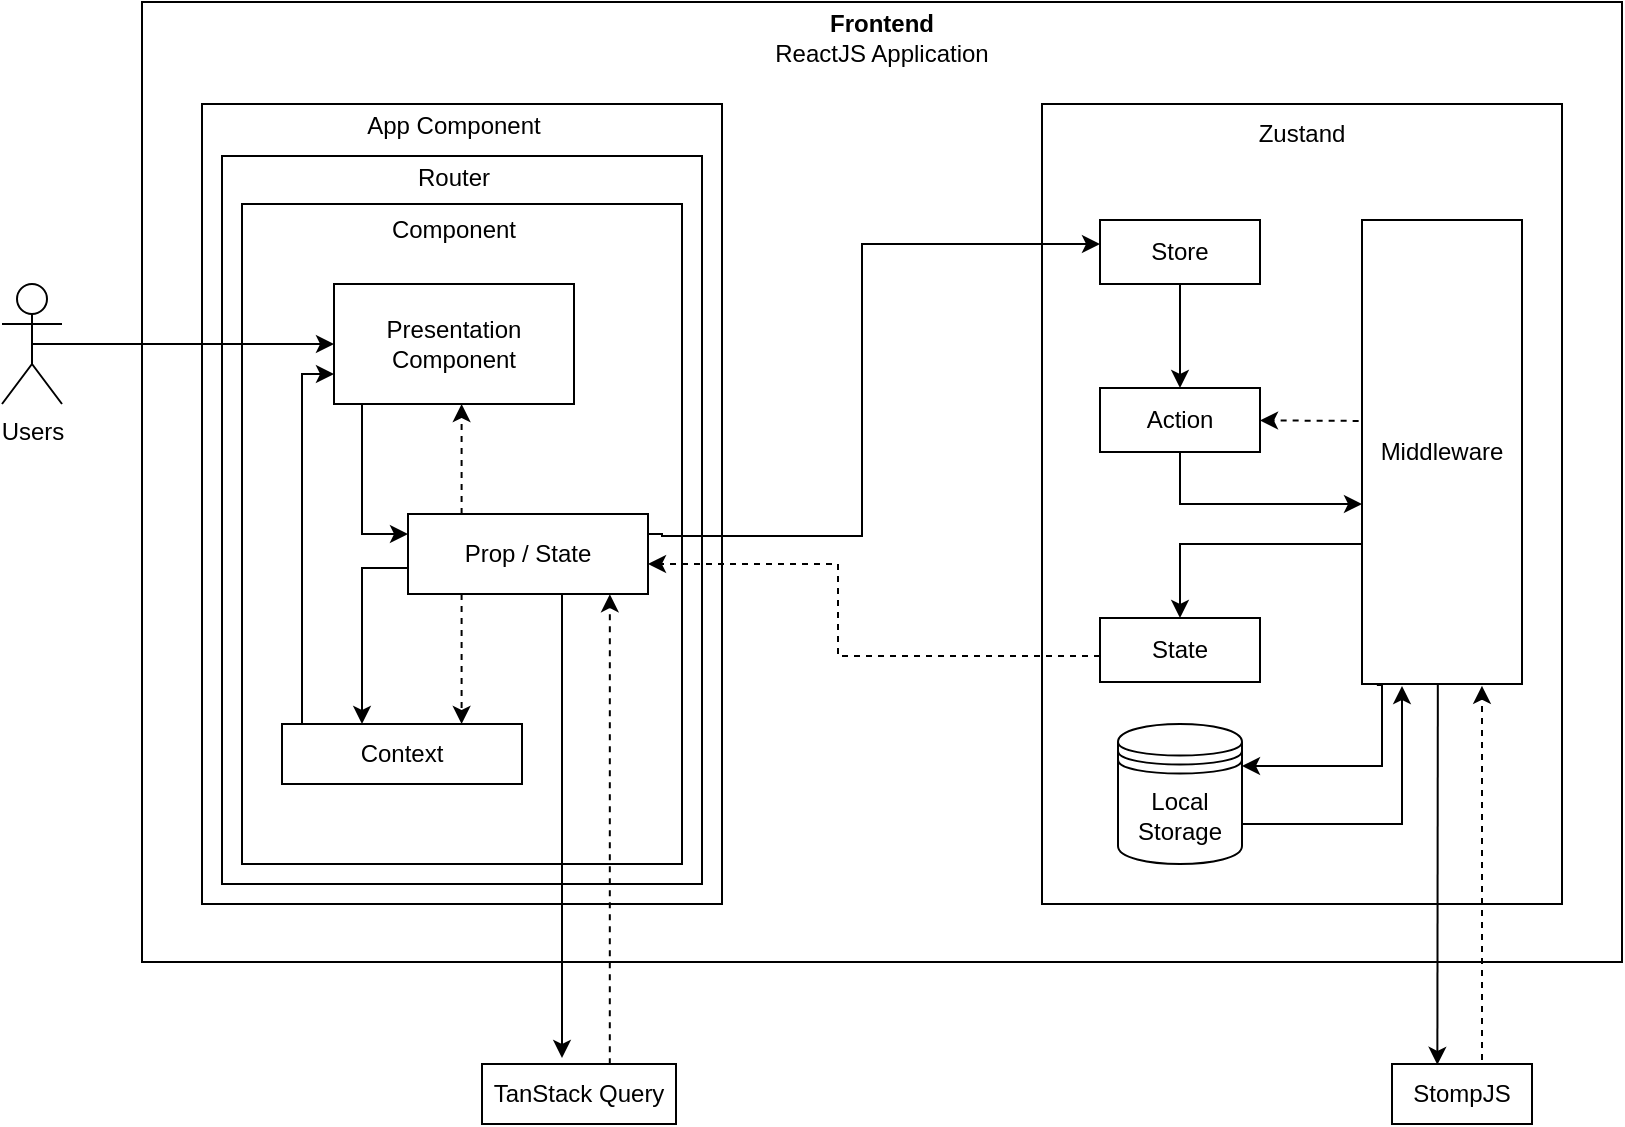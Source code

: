 <mxfile version="24.1.0" type="google">
  <diagram name="Page-1" id="2COKxuoeFehiwt_Xjwyw">
    <mxGraphModel grid="1" page="1" gridSize="10" guides="1" tooltips="1" connect="1" arrows="1" fold="1" pageScale="1" pageWidth="850" pageHeight="1100" math="0" shadow="0">
      <root>
        <mxCell id="0" />
        <mxCell id="1" parent="0" />
        <mxCell id="DVC3D0L8lzgn9RZK1v0j-1" value="" style="rounded=0;whiteSpace=wrap;html=1;" vertex="1" parent="1">
          <mxGeometry x="70" y="139" width="740" height="480" as="geometry" />
        </mxCell>
        <mxCell id="DVC3D0L8lzgn9RZK1v0j-2" value="Frontend&lt;br&gt;&lt;span style=&quot;font-weight: normal;&quot;&gt;ReactJS Application&lt;/span&gt;" style="text;html=1;align=center;verticalAlign=middle;whiteSpace=wrap;rounded=0;fontStyle=1" vertex="1" parent="1">
          <mxGeometry x="370" y="142" width="140" height="30" as="geometry" />
        </mxCell>
        <mxCell id="DVC3D0L8lzgn9RZK1v0j-3" value="" style="rounded=0;whiteSpace=wrap;html=1;" vertex="1" parent="1">
          <mxGeometry x="100" y="190" width="260" height="400" as="geometry" />
        </mxCell>
        <mxCell id="DVC3D0L8lzgn9RZK1v0j-4" value="" style="rounded=0;whiteSpace=wrap;html=1;" vertex="1" parent="1">
          <mxGeometry x="520" y="190" width="260" height="400" as="geometry" />
        </mxCell>
        <mxCell id="DVC3D0L8lzgn9RZK1v0j-5" value="App Component" style="text;html=1;align=center;verticalAlign=middle;whiteSpace=wrap;rounded=0;" vertex="1" parent="1">
          <mxGeometry x="181" y="186" width="90" height="30" as="geometry" />
        </mxCell>
        <mxCell id="DVC3D0L8lzgn9RZK1v0j-6" value="" style="rounded=0;whiteSpace=wrap;html=1;" vertex="1" parent="1">
          <mxGeometry x="110" y="216" width="240" height="364" as="geometry" />
        </mxCell>
        <mxCell id="DVC3D0L8lzgn9RZK1v0j-7" value="Router" style="text;html=1;align=center;verticalAlign=middle;whiteSpace=wrap;rounded=0;" vertex="1" parent="1">
          <mxGeometry x="181" y="212" width="90" height="30" as="geometry" />
        </mxCell>
        <mxCell id="DVC3D0L8lzgn9RZK1v0j-8" value="" style="rounded=0;whiteSpace=wrap;html=1;" vertex="1" parent="1">
          <mxGeometry x="120" y="240" width="220" height="330" as="geometry" />
        </mxCell>
        <mxCell id="DVC3D0L8lzgn9RZK1v0j-9" value="Component" style="text;html=1;align=center;verticalAlign=middle;whiteSpace=wrap;rounded=0;" vertex="1" parent="1">
          <mxGeometry x="181" y="238" width="90" height="30" as="geometry" />
        </mxCell>
        <mxCell id="DVC3D0L8lzgn9RZK1v0j-15" value="" style="edgeStyle=orthogonalEdgeStyle;rounded=0;orthogonalLoop=1;jettySize=auto;html=1;entryX=0;entryY=0.25;entryDx=0;entryDy=0;" edge="1" parent="1" target="DVC3D0L8lzgn9RZK1v0j-12">
          <mxGeometry relative="1" as="geometry">
            <mxPoint x="190" y="340" as="sourcePoint" />
            <mxPoint x="200" y="415" as="targetPoint" />
            <Array as="points">
              <mxPoint x="180" y="340" />
              <mxPoint x="180" y="405" />
            </Array>
            <mxPoint as="offset" />
          </mxGeometry>
        </mxCell>
        <mxCell id="DVC3D0L8lzgn9RZK1v0j-10" value="Presentation Component" style="rounded=0;whiteSpace=wrap;html=1;" vertex="1" parent="1">
          <mxGeometry x="166" y="280" width="120" height="60" as="geometry" />
        </mxCell>
        <mxCell id="DVC3D0L8lzgn9RZK1v0j-11" value="Zustand" style="text;html=1;align=center;verticalAlign=middle;whiteSpace=wrap;rounded=0;" vertex="1" parent="1">
          <mxGeometry x="605" y="190" width="90" height="30" as="geometry" />
        </mxCell>
        <mxCell id="DVC3D0L8lzgn9RZK1v0j-17" style="edgeStyle=orthogonalEdgeStyle;rounded=0;orthogonalLoop=1;jettySize=auto;html=1;exitX=0.005;exitY=0.641;exitDx=0;exitDy=0;exitPerimeter=0;" edge="1" parent="1" source="DVC3D0L8lzgn9RZK1v0j-12" target="DVC3D0L8lzgn9RZK1v0j-16">
          <mxGeometry relative="1" as="geometry">
            <mxPoint x="199.52" y="421.76" as="sourcePoint" />
            <mxPoint x="190" y="500" as="targetPoint" />
            <Array as="points">
              <mxPoint x="211" y="421" />
              <mxPoint x="211" y="422" />
              <mxPoint x="180" y="422" />
            </Array>
          </mxGeometry>
        </mxCell>
        <mxCell id="DVC3D0L8lzgn9RZK1v0j-23" style="edgeStyle=orthogonalEdgeStyle;rounded=0;orthogonalLoop=1;jettySize=auto;html=1;exitX=1;exitY=0.25;exitDx=0;exitDy=0;" edge="1" parent="1" source="DVC3D0L8lzgn9RZK1v0j-12" target="DVC3D0L8lzgn9RZK1v0j-18">
          <mxGeometry relative="1" as="geometry">
            <mxPoint x="286" y="406" as="sourcePoint" />
            <mxPoint x="549" y="270.0" as="targetPoint" />
            <Array as="points">
              <mxPoint x="330" y="406" />
              <mxPoint x="430" y="406" />
              <mxPoint x="430" y="260" />
            </Array>
          </mxGeometry>
        </mxCell>
        <mxCell id="DVC3D0L8lzgn9RZK1v0j-30" style="edgeStyle=orthogonalEdgeStyle;rounded=0;orthogonalLoop=1;jettySize=auto;html=1;exitX=0.75;exitY=0;exitDx=0;exitDy=0;entryX=0.75;entryY=1;entryDx=0;entryDy=0;dashed=1;" edge="1" parent="1">
          <mxGeometry relative="1" as="geometry">
            <mxPoint x="229.8" y="395" as="sourcePoint" />
            <mxPoint x="229.8" y="340" as="targetPoint" />
          </mxGeometry>
        </mxCell>
        <mxCell id="DVC3D0L8lzgn9RZK1v0j-45" style="edgeStyle=orthogonalEdgeStyle;rounded=0;orthogonalLoop=1;jettySize=auto;html=1;exitX=0.75;exitY=1;exitDx=0;exitDy=0;entryX=0.75;entryY=0;entryDx=0;entryDy=0;dashed=1;" edge="1" parent="1">
          <mxGeometry relative="1" as="geometry">
            <mxPoint x="229.8" y="435" as="sourcePoint" />
            <mxPoint x="229.8" y="500" as="targetPoint" />
            <Array as="points">
              <mxPoint x="229.8" y="460" />
              <mxPoint x="229.8" y="460" />
            </Array>
          </mxGeometry>
        </mxCell>
        <mxCell id="DVC3D0L8lzgn9RZK1v0j-47" style="edgeStyle=orthogonalEdgeStyle;rounded=0;orthogonalLoop=1;jettySize=auto;html=1;" edge="1" parent="1">
          <mxGeometry relative="1" as="geometry">
            <mxPoint x="280" y="432" as="sourcePoint" />
            <mxPoint x="280" y="667" as="targetPoint" />
            <Array as="points">
              <mxPoint x="280" y="432" />
            </Array>
          </mxGeometry>
        </mxCell>
        <mxCell id="DVC3D0L8lzgn9RZK1v0j-12" value="Prop / State" style="rounded=0;whiteSpace=wrap;html=1;" vertex="1" parent="1">
          <mxGeometry x="203" y="395" width="120" height="40" as="geometry" />
        </mxCell>
        <mxCell id="DVC3D0L8lzgn9RZK1v0j-14" value="" style="edgeStyle=orthogonalEdgeStyle;rounded=0;orthogonalLoop=1;jettySize=auto;html=1;exitX=0.5;exitY=0.5;exitDx=0;exitDy=0;exitPerimeter=0;" edge="1" parent="1" source="DVC3D0L8lzgn9RZK1v0j-13" target="DVC3D0L8lzgn9RZK1v0j-10">
          <mxGeometry x="-0.405" relative="1" as="geometry">
            <mxPoint as="offset" />
          </mxGeometry>
        </mxCell>
        <mxCell id="DVC3D0L8lzgn9RZK1v0j-13" value="Users" style="shape=umlActor;verticalLabelPosition=bottom;verticalAlign=top;html=1;outlineConnect=0;" vertex="1" parent="1">
          <mxGeometry y="280" width="30" height="60" as="geometry" />
        </mxCell>
        <mxCell id="DVC3D0L8lzgn9RZK1v0j-44" style="edgeStyle=orthogonalEdgeStyle;rounded=0;orthogonalLoop=1;jettySize=auto;html=1;entryX=0;entryY=0.75;entryDx=0;entryDy=0;" edge="1" parent="1" source="DVC3D0L8lzgn9RZK1v0j-16" target="DVC3D0L8lzgn9RZK1v0j-10">
          <mxGeometry relative="1" as="geometry">
            <Array as="points">
              <mxPoint x="150" y="325" />
            </Array>
          </mxGeometry>
        </mxCell>
        <mxCell id="DVC3D0L8lzgn9RZK1v0j-16" value="Context" style="rounded=0;whiteSpace=wrap;html=1;" vertex="1" parent="1">
          <mxGeometry x="140" y="500" width="120" height="30" as="geometry" />
        </mxCell>
        <mxCell id="DVC3D0L8lzgn9RZK1v0j-24" style="edgeStyle=orthogonalEdgeStyle;rounded=0;orthogonalLoop=1;jettySize=auto;html=1;" edge="1" parent="1" source="DVC3D0L8lzgn9RZK1v0j-18" target="DVC3D0L8lzgn9RZK1v0j-19">
          <mxGeometry relative="1" as="geometry" />
        </mxCell>
        <mxCell id="DVC3D0L8lzgn9RZK1v0j-18" value="Store" style="rounded=0;whiteSpace=wrap;html=1;" vertex="1" parent="1">
          <mxGeometry x="549" y="248" width="80" height="32" as="geometry" />
        </mxCell>
        <mxCell id="DVC3D0L8lzgn9RZK1v0j-19" value="Action" style="rounded=0;whiteSpace=wrap;html=1;" vertex="1" parent="1">
          <mxGeometry x="549" y="332" width="80" height="32" as="geometry" />
        </mxCell>
        <mxCell id="DVC3D0L8lzgn9RZK1v0j-28" style="edgeStyle=orthogonalEdgeStyle;rounded=0;orthogonalLoop=1;jettySize=auto;html=1;dashed=1;" edge="1" parent="1" source="DVC3D0L8lzgn9RZK1v0j-20" target="DVC3D0L8lzgn9RZK1v0j-12">
          <mxGeometry relative="1" as="geometry">
            <mxPoint x="286" y="420" as="targetPoint" />
            <Array as="points">
              <mxPoint x="418" y="466" />
              <mxPoint x="418" y="420" />
            </Array>
          </mxGeometry>
        </mxCell>
        <mxCell id="DVC3D0L8lzgn9RZK1v0j-20" value="State" style="rounded=0;whiteSpace=wrap;html=1;" vertex="1" parent="1">
          <mxGeometry x="549" y="447" width="80" height="32" as="geometry" />
        </mxCell>
        <mxCell id="DVC3D0L8lzgn9RZK1v0j-27" style="edgeStyle=orthogonalEdgeStyle;rounded=0;orthogonalLoop=1;jettySize=auto;html=1;exitX=0;exitY=0.5;exitDx=0;exitDy=0;entryX=0.5;entryY=0;entryDx=0;entryDy=0;" edge="1" parent="1" source="DVC3D0L8lzgn9RZK1v0j-21" target="DVC3D0L8lzgn9RZK1v0j-20">
          <mxGeometry relative="1" as="geometry">
            <Array as="points">
              <mxPoint x="680" y="410" />
              <mxPoint x="589" y="410" />
            </Array>
          </mxGeometry>
        </mxCell>
        <mxCell id="DVC3D0L8lzgn9RZK1v0j-32" style="edgeStyle=orthogonalEdgeStyle;rounded=0;orthogonalLoop=1;jettySize=auto;html=1;entryX=1;entryY=0.3;entryDx=0;entryDy=0;exitX=0.093;exitY=1.002;exitDx=0;exitDy=0;exitPerimeter=0;" edge="1" parent="1" source="DVC3D0L8lzgn9RZK1v0j-21" target="DVC3D0L8lzgn9RZK1v0j-31">
          <mxGeometry relative="1" as="geometry">
            <mxPoint x="692" y="479" as="sourcePoint" />
            <Array as="points">
              <mxPoint x="690" y="480" />
              <mxPoint x="690" y="521" />
            </Array>
          </mxGeometry>
        </mxCell>
        <mxCell id="DVC3D0L8lzgn9RZK1v0j-40" style="rounded=0;orthogonalLoop=1;jettySize=auto;html=1;exitX=0.474;exitY=0.996;exitDx=0;exitDy=0;entryX=0.291;entryY=0.014;entryDx=0;entryDy=0;entryPerimeter=0;exitPerimeter=0;" edge="1" parent="1" source="DVC3D0L8lzgn9RZK1v0j-21">
          <mxGeometry relative="1" as="geometry">
            <mxPoint x="722.31" y="480" as="sourcePoint" />
            <mxPoint x="717.68" y="670.42" as="targetPoint" />
          </mxGeometry>
        </mxCell>
        <mxCell id="DVC3D0L8lzgn9RZK1v0j-43" style="rounded=0;orthogonalLoop=1;jettySize=auto;html=1;exitX=-0.021;exitY=0.433;exitDx=0;exitDy=0;dashed=1;exitPerimeter=0;" edge="1" parent="1" source="DVC3D0L8lzgn9RZK1v0j-21" target="DVC3D0L8lzgn9RZK1v0j-19">
          <mxGeometry relative="1" as="geometry" />
        </mxCell>
        <mxCell id="DVC3D0L8lzgn9RZK1v0j-21" value="Middleware" style="rounded=0;whiteSpace=wrap;html=1;" vertex="1" parent="1">
          <mxGeometry x="680" y="248" width="80" height="232" as="geometry" />
        </mxCell>
        <mxCell id="DVC3D0L8lzgn9RZK1v0j-26" style="edgeStyle=orthogonalEdgeStyle;rounded=0;orthogonalLoop=1;jettySize=auto;html=1;" edge="1" parent="1" source="DVC3D0L8lzgn9RZK1v0j-19">
          <mxGeometry relative="1" as="geometry">
            <mxPoint x="680" y="390" as="targetPoint" />
            <Array as="points">
              <mxPoint x="589" y="390" />
              <mxPoint x="680" y="390" />
            </Array>
          </mxGeometry>
        </mxCell>
        <mxCell id="DVC3D0L8lzgn9RZK1v0j-34" style="edgeStyle=orthogonalEdgeStyle;rounded=0;orthogonalLoop=1;jettySize=auto;html=1;exitX=1;exitY=0.7;exitDx=0;exitDy=0;entryX=0.5;entryY=1;entryDx=0;entryDy=0;" edge="1" parent="1">
          <mxGeometry relative="1" as="geometry">
            <mxPoint x="600" y="550.0" as="sourcePoint" />
            <mxPoint x="700" y="481" as="targetPoint" />
            <Array as="points">
              <mxPoint x="700" y="550" />
            </Array>
          </mxGeometry>
        </mxCell>
        <mxCell id="DVC3D0L8lzgn9RZK1v0j-31" value="Local Storage" style="shape=datastore;whiteSpace=wrap;html=1;" vertex="1" parent="1">
          <mxGeometry x="558" y="500" width="62" height="70" as="geometry" />
        </mxCell>
        <mxCell id="DVC3D0L8lzgn9RZK1v0j-36" value="StompJS" style="rounded=0;whiteSpace=wrap;html=1;" vertex="1" parent="1">
          <mxGeometry x="695" y="670" width="70" height="30" as="geometry" />
        </mxCell>
        <mxCell id="DVC3D0L8lzgn9RZK1v0j-41" style="edgeStyle=orthogonalEdgeStyle;rounded=0;orthogonalLoop=1;jettySize=auto;html=1;entryX=0.905;entryY=1.004;entryDx=0;entryDy=0;entryPerimeter=0;dashed=1;" edge="1" parent="1">
          <mxGeometry relative="1" as="geometry">
            <mxPoint x="750" y="670" as="sourcePoint" />
            <mxPoint x="740.0" y="480.928" as="targetPoint" />
            <Array as="points">
              <mxPoint x="740" y="670" />
            </Array>
          </mxGeometry>
        </mxCell>
        <mxCell id="DVC3D0L8lzgn9RZK1v0j-46" value="TanStack Query" style="rounded=0;whiteSpace=wrap;html=1;" vertex="1" parent="1">
          <mxGeometry x="240" y="670" width="97" height="30" as="geometry" />
        </mxCell>
        <mxCell id="DVC3D0L8lzgn9RZK1v0j-48" style="edgeStyle=orthogonalEdgeStyle;rounded=0;orthogonalLoop=1;jettySize=auto;html=1;entryX=0.841;entryY=1.002;entryDx=0;entryDy=0;entryPerimeter=0;dashed=1;" edge="1" parent="1" target="DVC3D0L8lzgn9RZK1v0j-12">
          <mxGeometry relative="1" as="geometry">
            <mxPoint x="310" y="670" as="sourcePoint" />
            <Array as="points">
              <mxPoint x="304" y="670" />
            </Array>
          </mxGeometry>
        </mxCell>
      </root>
    </mxGraphModel>
  </diagram>
</mxfile>
